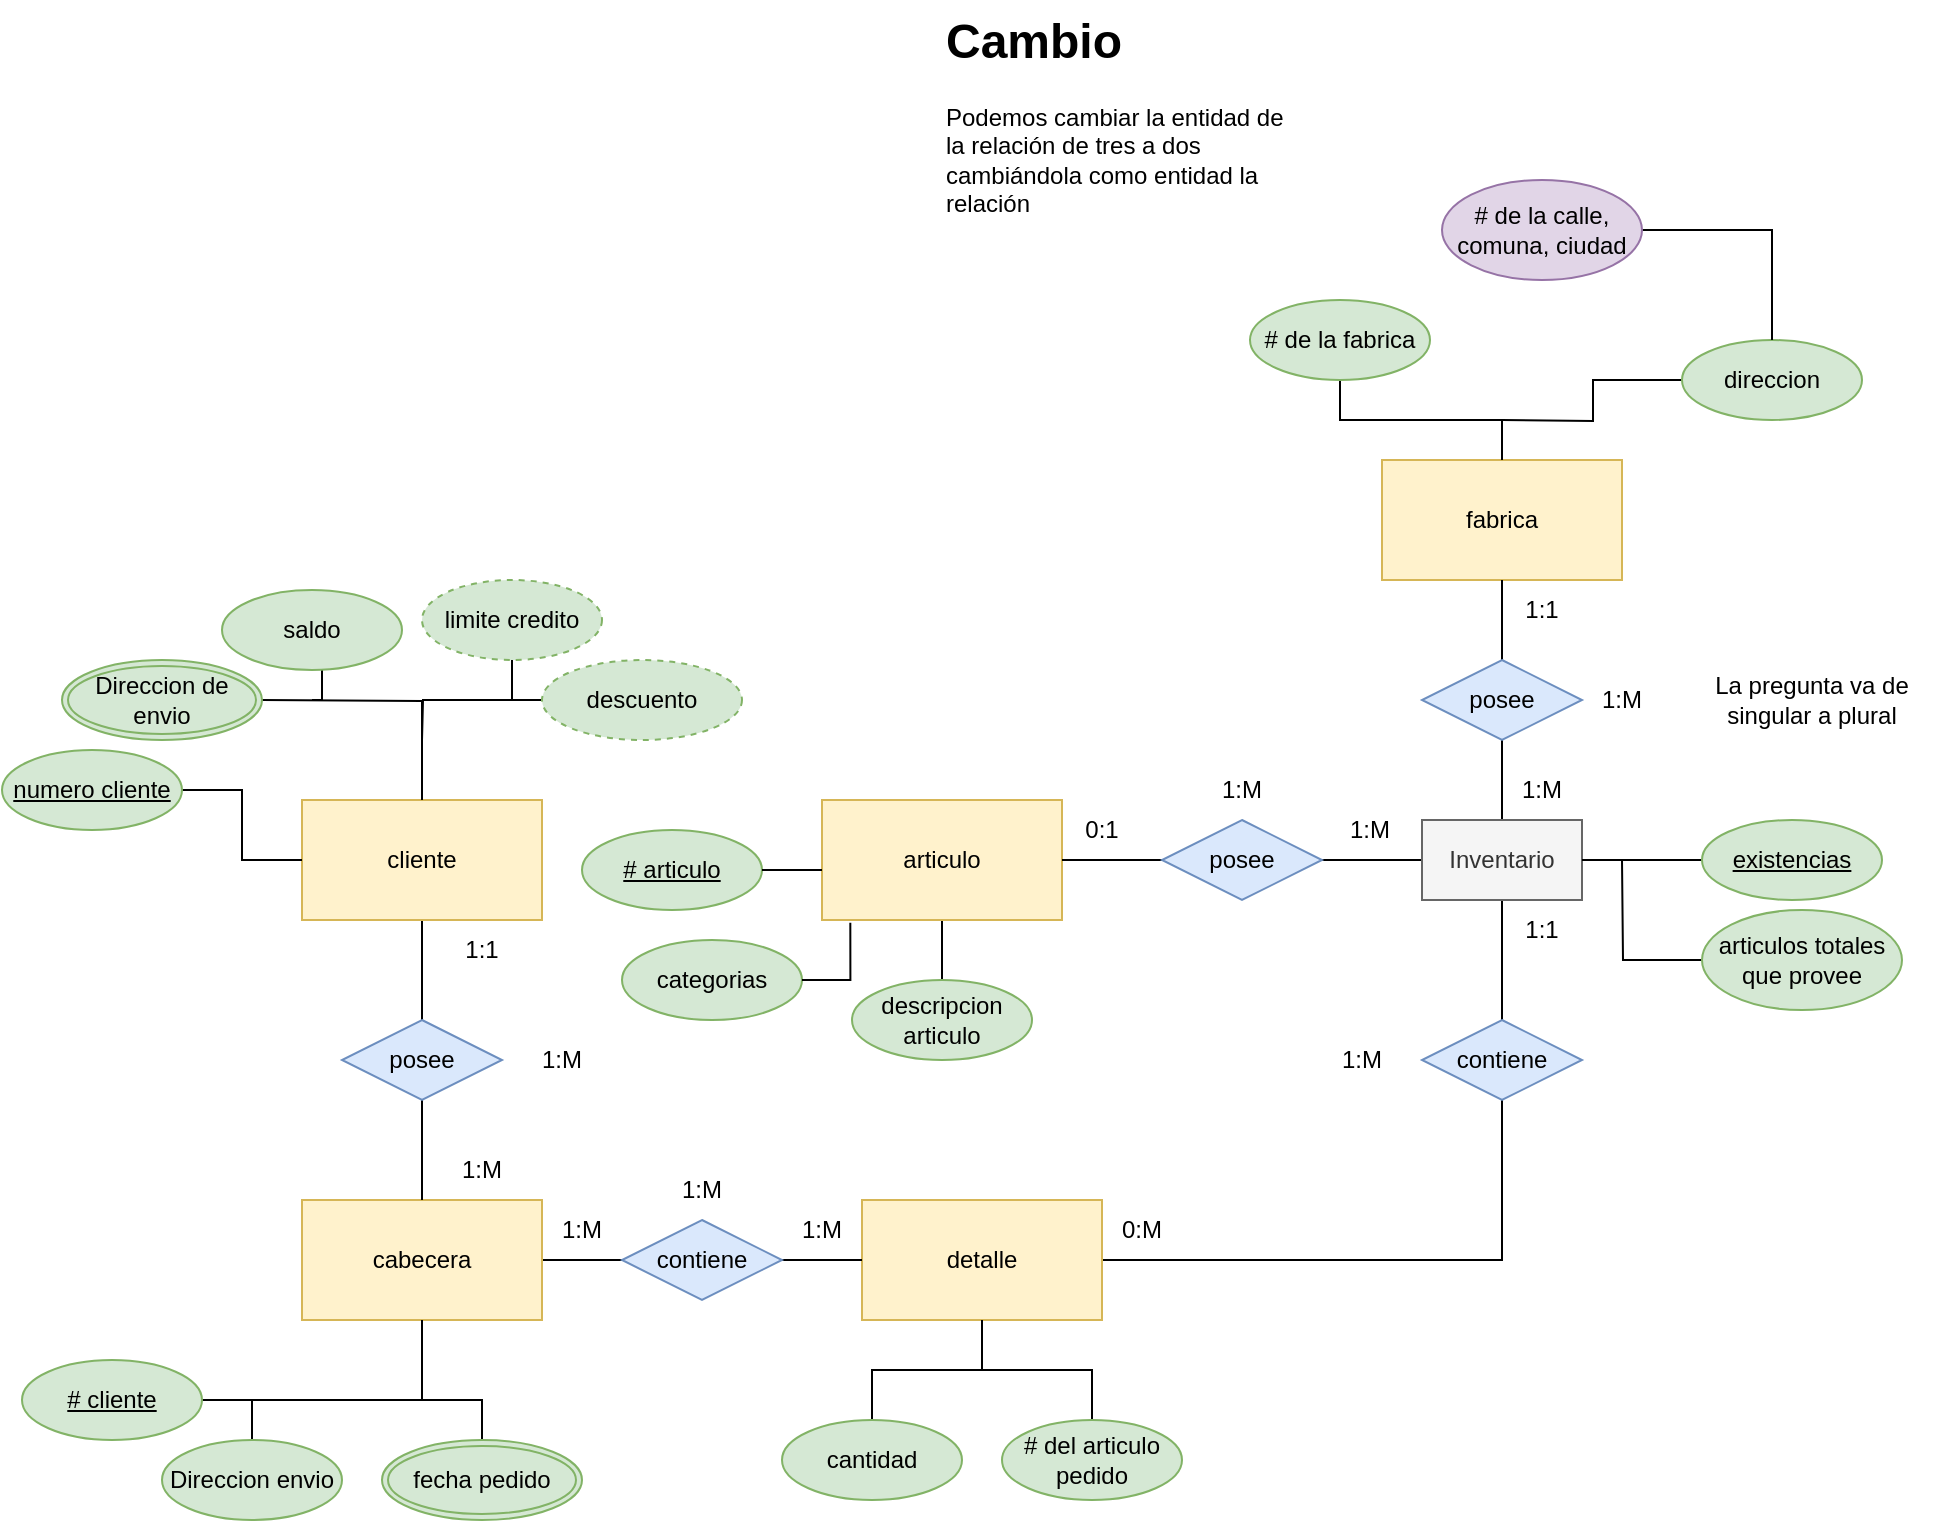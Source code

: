 <mxfile version="24.7.17">
  <diagram name="Página-1" id="-0zjJFNCTmwo6vkKP5nd">
    <mxGraphModel dx="683" dy="371" grid="1" gridSize="10" guides="1" tooltips="1" connect="1" arrows="1" fold="1" page="1" pageScale="1" pageWidth="827" pageHeight="1169" math="0" shadow="0">
      <root>
        <mxCell id="0" />
        <mxCell id="1" parent="0" />
        <mxCell id="e9VeZsLEOE9HL6Gym7Oc-15" style="edgeStyle=orthogonalEdgeStyle;rounded=0;orthogonalLoop=1;jettySize=auto;html=1;entryX=0.5;entryY=1;entryDx=0;entryDy=0;endArrow=none;endFill=0;" parent="1" source="e9VeZsLEOE9HL6Gym7Oc-1" target="e9VeZsLEOE9HL6Gym7Oc-6" edge="1">
          <mxGeometry relative="1" as="geometry" />
        </mxCell>
        <mxCell id="e9VeZsLEOE9HL6Gym7Oc-1" value="detalle" style="rounded=0;whiteSpace=wrap;html=1;fillColor=#fff2cc;strokeColor=#d6b656;" parent="1" vertex="1">
          <mxGeometry x="560" y="600" width="120" height="60" as="geometry" />
        </mxCell>
        <mxCell id="e9VeZsLEOE9HL6Gym7Oc-2" value="fabrica" style="rounded=0;whiteSpace=wrap;html=1;fillColor=#fff2cc;strokeColor=#d6b656;" parent="1" vertex="1">
          <mxGeometry x="820" y="230" width="120" height="60" as="geometry" />
        </mxCell>
        <mxCell id="e9VeZsLEOE9HL6Gym7Oc-11" style="edgeStyle=orthogonalEdgeStyle;rounded=0;orthogonalLoop=1;jettySize=auto;html=1;endArrow=none;endFill=0;" parent="1" source="e9VeZsLEOE9HL6Gym7Oc-3" target="e9VeZsLEOE9HL6Gym7Oc-8" edge="1">
          <mxGeometry relative="1" as="geometry" />
        </mxCell>
        <mxCell id="e9VeZsLEOE9HL6Gym7Oc-3" value="cabecera" style="rounded=0;whiteSpace=wrap;html=1;fillColor=#fff2cc;strokeColor=#d6b656;" parent="1" vertex="1">
          <mxGeometry x="280" y="600" width="120" height="60" as="geometry" />
        </mxCell>
        <mxCell id="e9VeZsLEOE9HL6Gym7Oc-13" style="edgeStyle=orthogonalEdgeStyle;rounded=0;orthogonalLoop=1;jettySize=auto;html=1;entryX=0;entryY=0.5;entryDx=0;entryDy=0;endArrow=none;endFill=0;" parent="1" source="e9VeZsLEOE9HL6Gym7Oc-43" target="e9VeZsLEOE9HL6Gym7Oc-6" edge="1">
          <mxGeometry relative="1" as="geometry" />
        </mxCell>
        <mxCell id="-JTxSzL3S9BexKRUp41m-8" style="edgeStyle=orthogonalEdgeStyle;rounded=0;orthogonalLoop=1;jettySize=auto;html=1;entryX=0.5;entryY=0;entryDx=0;entryDy=0;endArrow=none;endFill=0;" parent="1" source="e9VeZsLEOE9HL6Gym7Oc-4" target="e9VeZsLEOE9HL6Gym7Oc-33" edge="1">
          <mxGeometry relative="1" as="geometry" />
        </mxCell>
        <mxCell id="e9VeZsLEOE9HL6Gym7Oc-4" value="articulo" style="rounded=0;whiteSpace=wrap;html=1;fillColor=#fff2cc;strokeColor=#d6b656;" parent="1" vertex="1">
          <mxGeometry x="540" y="400" width="120" height="60" as="geometry" />
        </mxCell>
        <mxCell id="e9VeZsLEOE9HL6Gym7Oc-9" style="edgeStyle=orthogonalEdgeStyle;rounded=0;orthogonalLoop=1;jettySize=auto;html=1;endArrow=none;endFill=0;" parent="1" source="e9VeZsLEOE9HL6Gym7Oc-5" target="e9VeZsLEOE9HL6Gym7Oc-7" edge="1">
          <mxGeometry relative="1" as="geometry" />
        </mxCell>
        <mxCell id="e9VeZsLEOE9HL6Gym7Oc-5" value="cliente" style="rounded=0;whiteSpace=wrap;html=1;fillColor=#fff2cc;strokeColor=#d6b656;" parent="1" vertex="1">
          <mxGeometry x="280" y="400" width="120" height="60" as="geometry" />
        </mxCell>
        <mxCell id="e9VeZsLEOE9HL6Gym7Oc-14" style="edgeStyle=orthogonalEdgeStyle;rounded=0;orthogonalLoop=1;jettySize=auto;html=1;endArrow=none;endFill=0;" parent="1" source="e9VeZsLEOE9HL6Gym7Oc-6" target="e9VeZsLEOE9HL6Gym7Oc-2" edge="1">
          <mxGeometry relative="1" as="geometry" />
        </mxCell>
        <mxCell id="e9VeZsLEOE9HL6Gym7Oc-6" value="Inventario" style="rounded=0;whiteSpace=wrap;html=1;fillColor=#f5f5f5;strokeColor=#666666;fontColor=#333333;" parent="1" vertex="1">
          <mxGeometry x="840" y="410" width="80" height="40" as="geometry" />
        </mxCell>
        <mxCell id="e9VeZsLEOE9HL6Gym7Oc-10" style="edgeStyle=orthogonalEdgeStyle;rounded=0;orthogonalLoop=1;jettySize=auto;html=1;endArrow=none;endFill=0;" parent="1" source="e9VeZsLEOE9HL6Gym7Oc-7" target="e9VeZsLEOE9HL6Gym7Oc-3" edge="1">
          <mxGeometry relative="1" as="geometry" />
        </mxCell>
        <mxCell id="e9VeZsLEOE9HL6Gym7Oc-7" value="posee" style="rhombus;whiteSpace=wrap;html=1;fillColor=#dae8fc;strokeColor=#6c8ebf;" parent="1" vertex="1">
          <mxGeometry x="300" y="510" width="80" height="40" as="geometry" />
        </mxCell>
        <mxCell id="e9VeZsLEOE9HL6Gym7Oc-12" style="edgeStyle=orthogonalEdgeStyle;rounded=0;orthogonalLoop=1;jettySize=auto;html=1;endArrow=none;endFill=0;" parent="1" source="e9VeZsLEOE9HL6Gym7Oc-8" target="e9VeZsLEOE9HL6Gym7Oc-1" edge="1">
          <mxGeometry relative="1" as="geometry" />
        </mxCell>
        <mxCell id="e9VeZsLEOE9HL6Gym7Oc-8" value="contiene" style="rhombus;whiteSpace=wrap;html=1;fillColor=#dae8fc;strokeColor=#6c8ebf;" parent="1" vertex="1">
          <mxGeometry x="440" y="610" width="80" height="40" as="geometry" />
        </mxCell>
        <mxCell id="e9VeZsLEOE9HL6Gym7Oc-16" value="1:1" style="text;html=1;align=center;verticalAlign=middle;whiteSpace=wrap;rounded=0;" parent="1" vertex="1">
          <mxGeometry x="340" y="460" width="60" height="30" as="geometry" />
        </mxCell>
        <mxCell id="e9VeZsLEOE9HL6Gym7Oc-17" value="1:M" style="text;html=1;align=center;verticalAlign=middle;whiteSpace=wrap;rounded=0;" parent="1" vertex="1">
          <mxGeometry x="340" y="570" width="60" height="30" as="geometry" />
        </mxCell>
        <mxCell id="e9VeZsLEOE9HL6Gym7Oc-18" value="1:M" style="text;html=1;align=center;verticalAlign=middle;whiteSpace=wrap;rounded=0;" parent="1" vertex="1">
          <mxGeometry x="380" y="515" width="60" height="30" as="geometry" />
        </mxCell>
        <mxCell id="e9VeZsLEOE9HL6Gym7Oc-19" value="1:M" style="text;html=1;align=center;verticalAlign=middle;whiteSpace=wrap;rounded=0;" parent="1" vertex="1">
          <mxGeometry x="450" y="580" width="60" height="30" as="geometry" />
        </mxCell>
        <mxCell id="e9VeZsLEOE9HL6Gym7Oc-20" value="1:M" style="text;html=1;align=center;verticalAlign=middle;whiteSpace=wrap;rounded=0;" parent="1" vertex="1">
          <mxGeometry x="390" y="600" width="60" height="30" as="geometry" />
        </mxCell>
        <mxCell id="e9VeZsLEOE9HL6Gym7Oc-21" value="1:M" style="text;html=1;align=center;verticalAlign=middle;whiteSpace=wrap;rounded=0;" parent="1" vertex="1">
          <mxGeometry x="510" y="600" width="60" height="30" as="geometry" />
        </mxCell>
        <mxCell id="e9VeZsLEOE9HL6Gym7Oc-24" value="1:M" style="text;html=1;align=center;verticalAlign=middle;whiteSpace=wrap;rounded=0;" parent="1" vertex="1">
          <mxGeometry x="784" y="400" width="60" height="30" as="geometry" />
        </mxCell>
        <mxCell id="-JTxSzL3S9BexKRUp41m-16" style="edgeStyle=orthogonalEdgeStyle;rounded=0;orthogonalLoop=1;jettySize=auto;html=1;endArrow=none;endFill=0;" parent="1" source="e9VeZsLEOE9HL6Gym7Oc-27" edge="1">
          <mxGeometry relative="1" as="geometry">
            <mxPoint x="340" y="370" as="targetPoint" />
          </mxGeometry>
        </mxCell>
        <mxCell id="e9VeZsLEOE9HL6Gym7Oc-27" value="limite credito" style="ellipse;whiteSpace=wrap;html=1;fillColor=#d5e8d4;strokeColor=#82b366;dashed=1;" parent="1" vertex="1">
          <mxGeometry x="340" y="290" width="90" height="40" as="geometry" />
        </mxCell>
        <mxCell id="-JTxSzL3S9BexKRUp41m-15" style="edgeStyle=orthogonalEdgeStyle;rounded=0;orthogonalLoop=1;jettySize=auto;html=1;endArrow=none;endFill=0;" parent="1" source="e9VeZsLEOE9HL6Gym7Oc-28" edge="1">
          <mxGeometry relative="1" as="geometry">
            <mxPoint x="285" y="350" as="targetPoint" />
            <Array as="points">
              <mxPoint x="290" y="350" />
            </Array>
          </mxGeometry>
        </mxCell>
        <mxCell id="e9VeZsLEOE9HL6Gym7Oc-28" value="saldo" style="ellipse;whiteSpace=wrap;html=1;fillColor=#d5e8d4;strokeColor=#82b366;" parent="1" vertex="1">
          <mxGeometry x="240" y="295" width="90" height="40" as="geometry" />
        </mxCell>
        <mxCell id="-JTxSzL3S9BexKRUp41m-14" style="edgeStyle=orthogonalEdgeStyle;rounded=0;orthogonalLoop=1;jettySize=auto;html=1;endArrow=none;endFill=0;" parent="1" target="e9VeZsLEOE9HL6Gym7Oc-5" edge="1">
          <mxGeometry relative="1" as="geometry">
            <mxPoint x="260" y="350" as="sourcePoint" />
          </mxGeometry>
        </mxCell>
        <mxCell id="-JTxSzL3S9BexKRUp41m-9" style="edgeStyle=orthogonalEdgeStyle;rounded=0;orthogonalLoop=1;jettySize=auto;html=1;endArrow=none;endFill=0;" parent="1" source="e9VeZsLEOE9HL6Gym7Oc-30" target="e9VeZsLEOE9HL6Gym7Oc-5" edge="1">
          <mxGeometry relative="1" as="geometry" />
        </mxCell>
        <mxCell id="e9VeZsLEOE9HL6Gym7Oc-30" value="&lt;u&gt;numero cliente&lt;/u&gt;" style="ellipse;whiteSpace=wrap;html=1;fillColor=#d5e8d4;strokeColor=#82b366;" parent="1" vertex="1">
          <mxGeometry x="130" y="375" width="90" height="40" as="geometry" />
        </mxCell>
        <mxCell id="e9VeZsLEOE9HL6Gym7Oc-31" value="&lt;u&gt;# articulo&lt;/u&gt;" style="ellipse;whiteSpace=wrap;html=1;fillColor=#d5e8d4;strokeColor=#82b366;" parent="1" vertex="1">
          <mxGeometry x="420" y="415" width="90" height="40" as="geometry" />
        </mxCell>
        <mxCell id="e9VeZsLEOE9HL6Gym7Oc-33" value="descripcion articulo" style="ellipse;whiteSpace=wrap;html=1;fillColor=#d5e8d4;strokeColor=#82b366;" parent="1" vertex="1">
          <mxGeometry x="555" y="490" width="90" height="40" as="geometry" />
        </mxCell>
        <mxCell id="-JTxSzL3S9BexKRUp41m-18" style="edgeStyle=orthogonalEdgeStyle;rounded=0;orthogonalLoop=1;jettySize=auto;html=1;entryX=0.5;entryY=1;entryDx=0;entryDy=0;endArrow=none;endFill=0;" parent="1" source="e9VeZsLEOE9HL6Gym7Oc-35" target="e9VeZsLEOE9HL6Gym7Oc-3" edge="1">
          <mxGeometry relative="1" as="geometry" />
        </mxCell>
        <mxCell id="e9VeZsLEOE9HL6Gym7Oc-35" value="&lt;u&gt;# cliente&lt;/u&gt;" style="ellipse;whiteSpace=wrap;html=1;fillColor=#d5e8d4;strokeColor=#82b366;" parent="1" vertex="1">
          <mxGeometry x="140" y="680" width="90" height="40" as="geometry" />
        </mxCell>
        <mxCell id="-JTxSzL3S9BexKRUp41m-19" style="edgeStyle=orthogonalEdgeStyle;rounded=0;orthogonalLoop=1;jettySize=auto;html=1;endArrow=none;endFill=0;" parent="1" source="-hZn1fEZDdsB1EXEqCD2-23" edge="1">
          <mxGeometry relative="1" as="geometry">
            <mxPoint x="290" y="700" as="targetPoint" />
            <mxPoint x="260.0" y="720" as="sourcePoint" />
          </mxGeometry>
        </mxCell>
        <mxCell id="-JTxSzL3S9BexKRUp41m-33" style="edgeStyle=orthogonalEdgeStyle;rounded=0;orthogonalLoop=1;jettySize=auto;html=1;endArrow=none;endFill=0;" parent="1" source="e9VeZsLEOE9HL6Gym7Oc-39" edge="1">
          <mxGeometry relative="1" as="geometry">
            <mxPoint x="880" y="210" as="targetPoint" />
          </mxGeometry>
        </mxCell>
        <mxCell id="e9VeZsLEOE9HL6Gym7Oc-39" value="direccion" style="ellipse;whiteSpace=wrap;html=1;fillColor=#d5e8d4;strokeColor=#82b366;" parent="1" vertex="1">
          <mxGeometry x="970" y="170" width="90" height="40" as="geometry" />
        </mxCell>
        <mxCell id="e9VeZsLEOE9HL6Gym7Oc-40" value="&lt;h1 style=&quot;margin-top: 0px;&quot;&gt;&lt;span style=&quot;background-color: initial;&quot;&gt;Cambio&lt;/span&gt;&lt;br&gt;&lt;/h1&gt;&lt;div&gt;&lt;span style=&quot;background-color: initial;&quot;&gt;Podemos cambiar la entidad de la relación de tres a dos&amp;nbsp;&lt;/span&gt;&lt;/div&gt;&lt;div&gt;&lt;span style=&quot;background-color: initial;&quot;&gt;cambiándola como entidad la relación&lt;/span&gt;&lt;/div&gt;&lt;div&gt;&lt;span style=&quot;background-color: initial;&quot;&gt;&lt;br&gt;&lt;/span&gt;&lt;/div&gt;" style="text;html=1;whiteSpace=wrap;overflow=hidden;rounded=0;" parent="1" vertex="1">
          <mxGeometry x="600" width="180" height="120" as="geometry" />
        </mxCell>
        <mxCell id="e9VeZsLEOE9HL6Gym7Oc-44" value="" style="edgeStyle=orthogonalEdgeStyle;rounded=0;orthogonalLoop=1;jettySize=auto;html=1;entryX=0;entryY=0.5;entryDx=0;entryDy=0;endArrow=none;endFill=0;" parent="1" source="e9VeZsLEOE9HL6Gym7Oc-4" target="e9VeZsLEOE9HL6Gym7Oc-43" edge="1">
          <mxGeometry relative="1" as="geometry">
            <mxPoint x="660" y="430" as="sourcePoint" />
            <mxPoint x="840" y="430" as="targetPoint" />
          </mxGeometry>
        </mxCell>
        <mxCell id="e9VeZsLEOE9HL6Gym7Oc-43" value="posee" style="rhombus;whiteSpace=wrap;html=1;fillColor=#dae8fc;strokeColor=#6c8ebf;" parent="1" vertex="1">
          <mxGeometry x="710" y="410" width="80" height="40" as="geometry" />
        </mxCell>
        <mxCell id="e9VeZsLEOE9HL6Gym7Oc-45" value="posee" style="rhombus;whiteSpace=wrap;html=1;fillColor=#dae8fc;strokeColor=#6c8ebf;" parent="1" vertex="1">
          <mxGeometry x="840" y="330" width="80" height="40" as="geometry" />
        </mxCell>
        <mxCell id="e9VeZsLEOE9HL6Gym7Oc-46" value="contiene" style="rhombus;whiteSpace=wrap;html=1;fillColor=#dae8fc;strokeColor=#6c8ebf;" parent="1" vertex="1">
          <mxGeometry x="840" y="510" width="80" height="40" as="geometry" />
        </mxCell>
        <mxCell id="e9VeZsLEOE9HL6Gym7Oc-47" value="0:1" style="text;html=1;align=center;verticalAlign=middle;whiteSpace=wrap;rounded=0;" parent="1" vertex="1">
          <mxGeometry x="650" y="400" width="60" height="30" as="geometry" />
        </mxCell>
        <mxCell id="e9VeZsLEOE9HL6Gym7Oc-48" value="1:M" style="text;html=1;align=center;verticalAlign=middle;whiteSpace=wrap;rounded=0;" parent="1" vertex="1">
          <mxGeometry x="720" y="380" width="60" height="30" as="geometry" />
        </mxCell>
        <mxCell id="e9VeZsLEOE9HL6Gym7Oc-49" value="1:M" style="text;html=1;align=center;verticalAlign=middle;whiteSpace=wrap;rounded=0;" parent="1" vertex="1">
          <mxGeometry x="910" y="335" width="60" height="30" as="geometry" />
        </mxCell>
        <mxCell id="e9VeZsLEOE9HL6Gym7Oc-50" value="La pregunta va de singular a plural" style="text;html=1;align=center;verticalAlign=middle;whiteSpace=wrap;rounded=0;" parent="1" vertex="1">
          <mxGeometry x="970" y="310" width="130" height="80" as="geometry" />
        </mxCell>
        <mxCell id="-hZn1fEZDdsB1EXEqCD2-17" style="edgeStyle=orthogonalEdgeStyle;rounded=0;orthogonalLoop=1;jettySize=auto;html=1;fontFamily=Helvetica;fontSize=12;fontColor=default;endArrow=none;endFill=0;" edge="1" parent="1" source="e9VeZsLEOE9HL6Gym7Oc-51">
          <mxGeometry relative="1" as="geometry">
            <mxPoint x="940" y="430" as="targetPoint" />
          </mxGeometry>
        </mxCell>
        <mxCell id="e9VeZsLEOE9HL6Gym7Oc-51" value="articulos totales que provee" style="ellipse;whiteSpace=wrap;html=1;fillColor=#d5e8d4;strokeColor=#82b366;" parent="1" vertex="1">
          <mxGeometry x="980" y="455" width="100" height="50" as="geometry" />
        </mxCell>
        <mxCell id="-JTxSzL3S9BexKRUp41m-30" style="edgeStyle=orthogonalEdgeStyle;rounded=0;orthogonalLoop=1;jettySize=auto;html=1;endArrow=none;endFill=0;" parent="1" source="e9VeZsLEOE9HL6Gym7Oc-52" target="e9VeZsLEOE9HL6Gym7Oc-2" edge="1">
          <mxGeometry relative="1" as="geometry" />
        </mxCell>
        <mxCell id="e9VeZsLEOE9HL6Gym7Oc-52" value="# de la fabrica" style="ellipse;whiteSpace=wrap;html=1;fillColor=#d5e8d4;strokeColor=#82b366;" parent="1" vertex="1">
          <mxGeometry x="754" y="150" width="90" height="40" as="geometry" />
        </mxCell>
        <mxCell id="e9VeZsLEOE9HL6Gym7Oc-53" value="1:M" style="text;html=1;align=center;verticalAlign=middle;whiteSpace=wrap;rounded=0;" parent="1" vertex="1">
          <mxGeometry x="780" y="515" width="60" height="30" as="geometry" />
        </mxCell>
        <mxCell id="-JTxSzL3S9BexKRUp41m-17" style="edgeStyle=orthogonalEdgeStyle;rounded=0;orthogonalLoop=1;jettySize=auto;html=1;endArrow=none;endFill=0;" parent="1" edge="1">
          <mxGeometry relative="1" as="geometry">
            <mxPoint x="380" y="350" as="targetPoint" />
            <mxPoint x="400" y="350" as="sourcePoint" />
          </mxGeometry>
        </mxCell>
        <mxCell id="-JTxSzL3S9BexKRUp41m-2" style="edgeStyle=orthogonalEdgeStyle;rounded=0;orthogonalLoop=1;jettySize=auto;html=1;entryX=0;entryY=0.583;entryDx=0;entryDy=0;entryPerimeter=0;endArrow=none;endFill=0;" parent="1" source="e9VeZsLEOE9HL6Gym7Oc-31" target="e9VeZsLEOE9HL6Gym7Oc-4" edge="1">
          <mxGeometry relative="1" as="geometry" />
        </mxCell>
        <mxCell id="-JTxSzL3S9BexKRUp41m-23" style="edgeStyle=orthogonalEdgeStyle;rounded=0;orthogonalLoop=1;jettySize=auto;html=1;entryX=0.5;entryY=1;entryDx=0;entryDy=0;endArrow=none;endFill=0;" parent="1" source="-JTxSzL3S9BexKRUp41m-21" target="e9VeZsLEOE9HL6Gym7Oc-1" edge="1">
          <mxGeometry relative="1" as="geometry" />
        </mxCell>
        <mxCell id="-JTxSzL3S9BexKRUp41m-21" value="cantidad" style="ellipse;whiteSpace=wrap;html=1;fillColor=#d5e8d4;strokeColor=#82b366;shadow=0;" parent="1" vertex="1">
          <mxGeometry x="520" y="710" width="90" height="40" as="geometry" />
        </mxCell>
        <mxCell id="-JTxSzL3S9BexKRUp41m-24" style="edgeStyle=orthogonalEdgeStyle;rounded=0;orthogonalLoop=1;jettySize=auto;html=1;entryX=0.5;entryY=1;entryDx=0;entryDy=0;endArrow=none;endFill=0;" parent="1" source="-JTxSzL3S9BexKRUp41m-22" target="e9VeZsLEOE9HL6Gym7Oc-1" edge="1">
          <mxGeometry relative="1" as="geometry" />
        </mxCell>
        <mxCell id="-JTxSzL3S9BexKRUp41m-22" value="# del articulo pedido" style="ellipse;whiteSpace=wrap;html=1;fillColor=#d5e8d4;strokeColor=#82b366;" parent="1" vertex="1">
          <mxGeometry x="630" y="710" width="90" height="40" as="geometry" />
        </mxCell>
        <mxCell id="-JTxSzL3S9BexKRUp41m-37" style="edgeStyle=orthogonalEdgeStyle;rounded=0;orthogonalLoop=1;jettySize=auto;html=1;endArrow=none;endFill=0;" parent="1" source="-JTxSzL3S9BexKRUp41m-35" target="e9VeZsLEOE9HL6Gym7Oc-39" edge="1">
          <mxGeometry relative="1" as="geometry" />
        </mxCell>
        <mxCell id="-JTxSzL3S9BexKRUp41m-35" value="# de la calle, comuna, ciudad" style="ellipse;whiteSpace=wrap;html=1;fillColor=#e1d5e7;strokeColor=#9673a6;" parent="1" vertex="1">
          <mxGeometry x="850" y="90" width="100" height="50" as="geometry" />
        </mxCell>
        <mxCell id="-hZn1fEZDdsB1EXEqCD2-4" value="Direccion de envio" style="ellipse;shape=doubleEllipse;margin=3;whiteSpace=wrap;html=1;align=center;strokeColor=#82b366;verticalAlign=middle;fontFamily=Helvetica;fontSize=12;fillColor=#d5e8d4;" vertex="1" parent="1">
          <mxGeometry x="160" y="330" width="100" height="40" as="geometry" />
        </mxCell>
        <mxCell id="-hZn1fEZDdsB1EXEqCD2-5" value="descuento" style="ellipse;whiteSpace=wrap;html=1;align=center;dashed=1;strokeColor=#82b366;verticalAlign=middle;fontFamily=Helvetica;fontSize=12;fillColor=#d5e8d4;" vertex="1" parent="1">
          <mxGeometry x="400" y="330" width="100" height="40" as="geometry" />
        </mxCell>
        <mxCell id="-hZn1fEZDdsB1EXEqCD2-9" style="edgeStyle=orthogonalEdgeStyle;rounded=0;orthogonalLoop=1;jettySize=auto;html=1;fontFamily=Helvetica;fontSize=12;fontColor=default;endArrow=none;endFill=0;" edge="1" parent="1" source="-hZn1fEZDdsB1EXEqCD2-8">
          <mxGeometry relative="1" as="geometry">
            <mxPoint x="330" y="700" as="targetPoint" />
          </mxGeometry>
        </mxCell>
        <mxCell id="-hZn1fEZDdsB1EXEqCD2-8" value="fecha pedido" style="ellipse;shape=doubleEllipse;margin=3;whiteSpace=wrap;html=1;align=center;strokeColor=#82b366;verticalAlign=middle;fontFamily=Helvetica;fontSize=12;fillColor=#d5e8d4;" vertex="1" parent="1">
          <mxGeometry x="320" y="720" width="100" height="40" as="geometry" />
        </mxCell>
        <mxCell id="-hZn1fEZDdsB1EXEqCD2-11" style="edgeStyle=orthogonalEdgeStyle;rounded=0;orthogonalLoop=1;jettySize=auto;html=1;entryX=1;entryY=0.5;entryDx=0;entryDy=0;fontFamily=Helvetica;fontSize=12;fontColor=default;endArrow=none;endFill=0;" edge="1" parent="1" source="-hZn1fEZDdsB1EXEqCD2-10" target="e9VeZsLEOE9HL6Gym7Oc-6">
          <mxGeometry relative="1" as="geometry" />
        </mxCell>
        <mxCell id="-hZn1fEZDdsB1EXEqCD2-10" value="&lt;u&gt;existencias&lt;/u&gt;" style="ellipse;whiteSpace=wrap;html=1;fillColor=#d5e8d4;strokeColor=#82b366;" vertex="1" parent="1">
          <mxGeometry x="980" y="410" width="90" height="40" as="geometry" />
        </mxCell>
        <mxCell id="-hZn1fEZDdsB1EXEqCD2-12" value="1:1" style="text;html=1;align=center;verticalAlign=middle;whiteSpace=wrap;rounded=0;" vertex="1" parent="1">
          <mxGeometry x="870" y="290" width="60" height="30" as="geometry" />
        </mxCell>
        <mxCell id="-hZn1fEZDdsB1EXEqCD2-13" value="1:M" style="text;html=1;align=center;verticalAlign=middle;whiteSpace=wrap;rounded=0;" vertex="1" parent="1">
          <mxGeometry x="870" y="380" width="60" height="30" as="geometry" />
        </mxCell>
        <mxCell id="-hZn1fEZDdsB1EXEqCD2-14" value="1:1" style="text;html=1;align=center;verticalAlign=middle;whiteSpace=wrap;rounded=0;" vertex="1" parent="1">
          <mxGeometry x="870" y="450" width="60" height="30" as="geometry" />
        </mxCell>
        <mxCell id="-hZn1fEZDdsB1EXEqCD2-15" value="0:M" style="text;html=1;align=center;verticalAlign=middle;whiteSpace=wrap;rounded=0;" vertex="1" parent="1">
          <mxGeometry x="670" y="600" width="60" height="30" as="geometry" />
        </mxCell>
        <mxCell id="-hZn1fEZDdsB1EXEqCD2-18" value="categorias" style="ellipse;whiteSpace=wrap;html=1;fillColor=#d5e8d4;strokeColor=#82b366;" vertex="1" parent="1">
          <mxGeometry x="440" y="470" width="90" height="40" as="geometry" />
        </mxCell>
        <mxCell id="-hZn1fEZDdsB1EXEqCD2-20" style="edgeStyle=orthogonalEdgeStyle;rounded=0;orthogonalLoop=1;jettySize=auto;html=1;entryX=0.118;entryY=1.023;entryDx=0;entryDy=0;entryPerimeter=0;fontFamily=Helvetica;fontSize=12;fontColor=default;endArrow=none;endFill=0;" edge="1" parent="1" source="-hZn1fEZDdsB1EXEqCD2-18" target="e9VeZsLEOE9HL6Gym7Oc-4">
          <mxGeometry relative="1" as="geometry" />
        </mxCell>
        <mxCell id="-hZn1fEZDdsB1EXEqCD2-23" value="Direccion envio" style="ellipse;whiteSpace=wrap;html=1;fillColor=#d5e8d4;strokeColor=#82b366;" vertex="1" parent="1">
          <mxGeometry x="210" y="720" width="90" height="40" as="geometry" />
        </mxCell>
      </root>
    </mxGraphModel>
  </diagram>
</mxfile>
